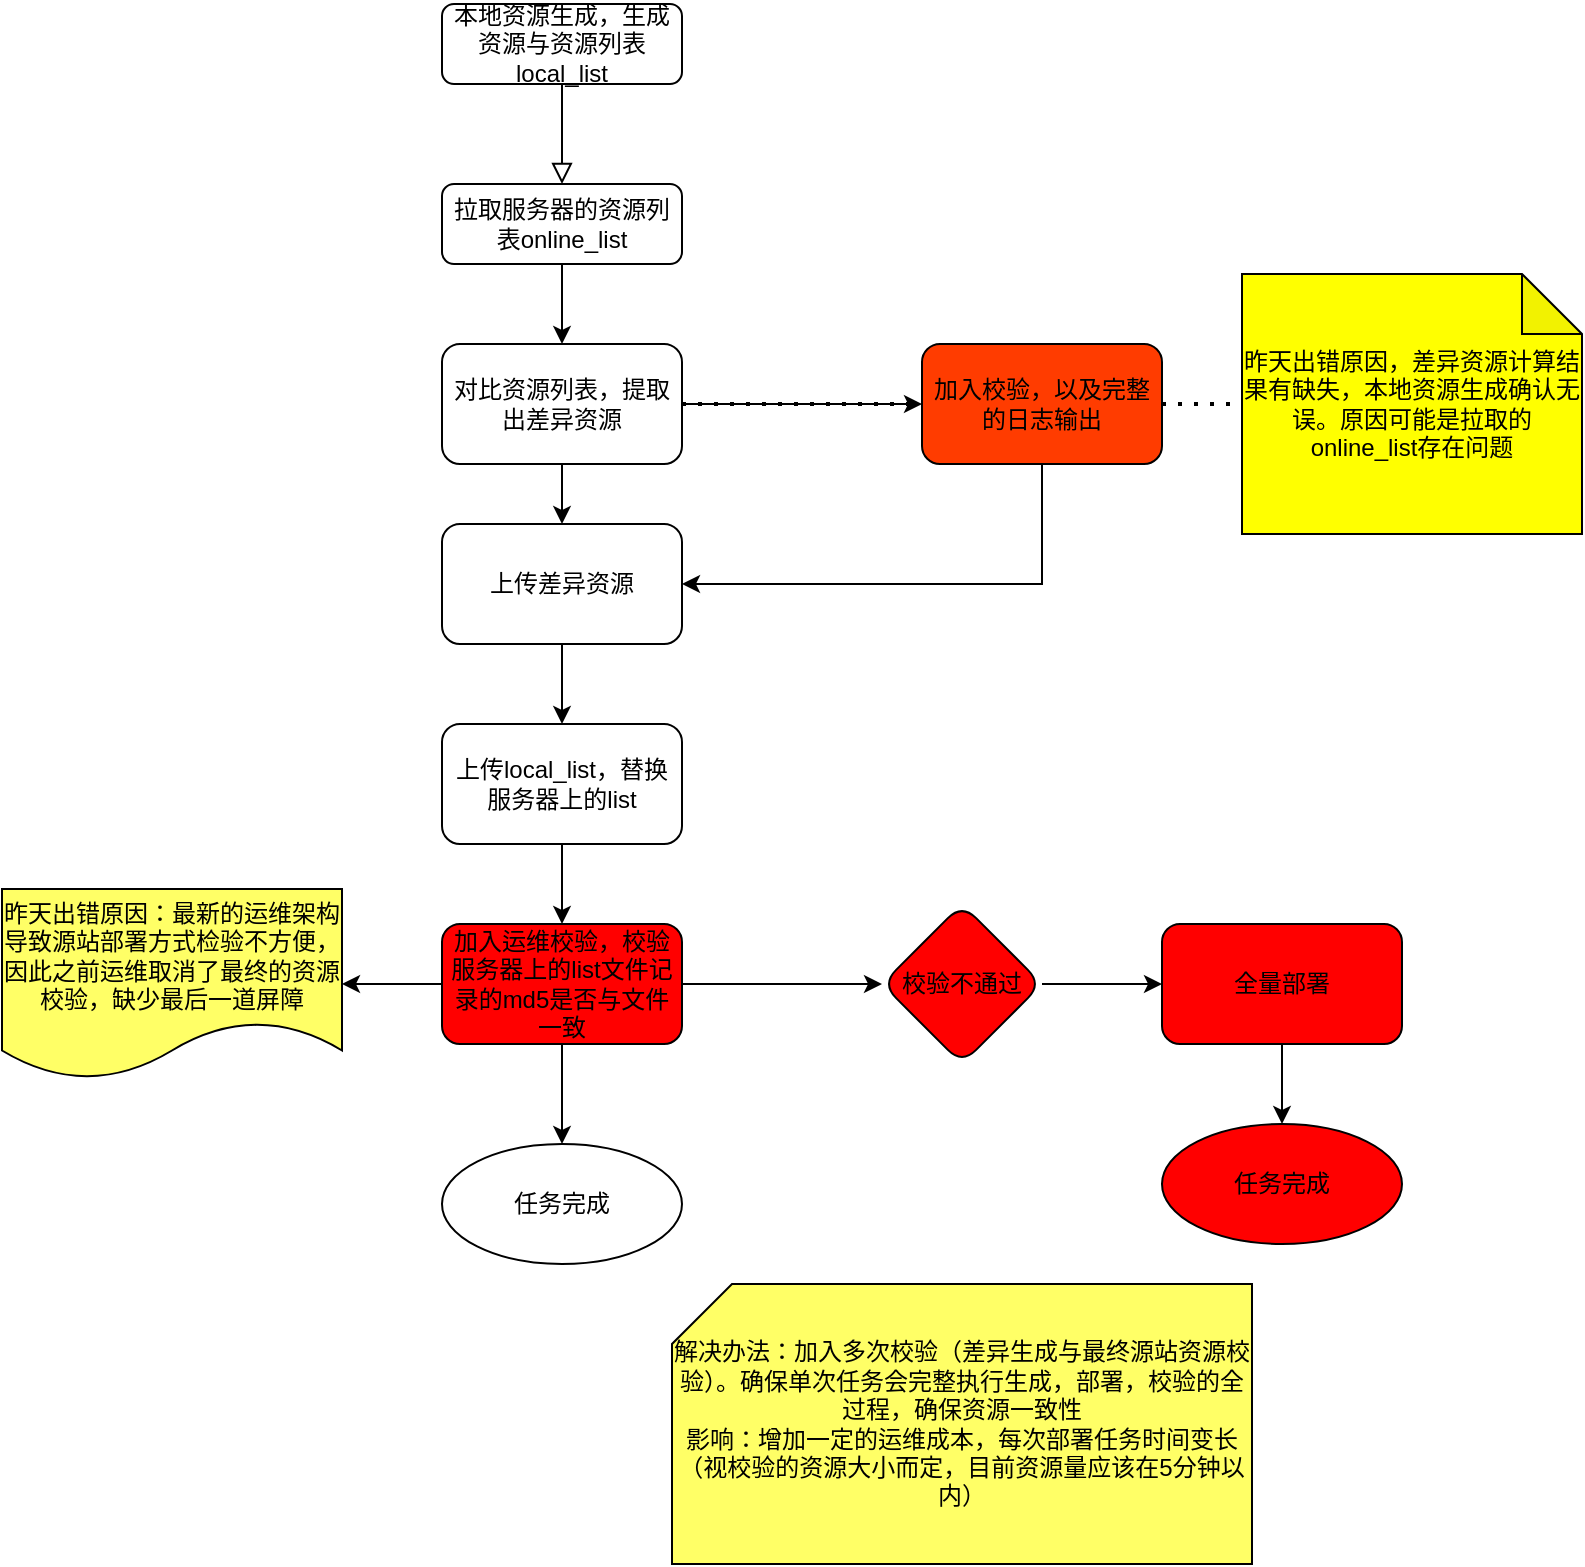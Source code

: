 <mxfile version="20.2.5" type="github">
  <diagram id="C5RBs43oDa-KdzZeNtuy" name="Page-1">
    <mxGraphModel dx="2889" dy="1154" grid="1" gridSize="10" guides="1" tooltips="1" connect="1" arrows="1" fold="1" page="1" pageScale="1" pageWidth="827" pageHeight="1169" math="0" shadow="0">
      <root>
        <mxCell id="WIyWlLk6GJQsqaUBKTNV-0" />
        <mxCell id="WIyWlLk6GJQsqaUBKTNV-1" parent="WIyWlLk6GJQsqaUBKTNV-0" />
        <mxCell id="WIyWlLk6GJQsqaUBKTNV-2" value="" style="rounded=0;html=1;jettySize=auto;orthogonalLoop=1;fontSize=11;endArrow=block;endFill=0;endSize=8;strokeWidth=1;shadow=0;labelBackgroundColor=none;edgeStyle=orthogonalEdgeStyle;" parent="WIyWlLk6GJQsqaUBKTNV-1" source="WIyWlLk6GJQsqaUBKTNV-3" edge="1">
          <mxGeometry relative="1" as="geometry">
            <mxPoint x="220" y="170" as="targetPoint" />
          </mxGeometry>
        </mxCell>
        <mxCell id="WIyWlLk6GJQsqaUBKTNV-3" value="本地资源生成，生成资源与资源列表local_list" style="rounded=1;whiteSpace=wrap;html=1;fontSize=12;glass=0;strokeWidth=1;shadow=0;" parent="WIyWlLk6GJQsqaUBKTNV-1" vertex="1">
          <mxGeometry x="160" y="80" width="120" height="40" as="geometry" />
        </mxCell>
        <mxCell id="7_esvoWY841IkbyZ4QoX-1" value="" style="edgeStyle=orthogonalEdgeStyle;rounded=0;orthogonalLoop=1;jettySize=auto;html=1;" edge="1" parent="WIyWlLk6GJQsqaUBKTNV-1" source="WIyWlLk6GJQsqaUBKTNV-11" target="7_esvoWY841IkbyZ4QoX-0">
          <mxGeometry relative="1" as="geometry" />
        </mxCell>
        <mxCell id="WIyWlLk6GJQsqaUBKTNV-11" value="拉取服务器的资源列表online_list" style="rounded=1;whiteSpace=wrap;html=1;fontSize=12;glass=0;strokeWidth=1;shadow=0;" parent="WIyWlLk6GJQsqaUBKTNV-1" vertex="1">
          <mxGeometry x="160" y="170" width="120" height="40" as="geometry" />
        </mxCell>
        <mxCell id="7_esvoWY841IkbyZ4QoX-3" value="" style="edgeStyle=orthogonalEdgeStyle;rounded=0;orthogonalLoop=1;jettySize=auto;html=1;" edge="1" parent="WIyWlLk6GJQsqaUBKTNV-1" source="7_esvoWY841IkbyZ4QoX-0" target="7_esvoWY841IkbyZ4QoX-2">
          <mxGeometry relative="1" as="geometry" />
        </mxCell>
        <mxCell id="7_esvoWY841IkbyZ4QoX-28" style="edgeStyle=orthogonalEdgeStyle;rounded=0;orthogonalLoop=1;jettySize=auto;html=1;" edge="1" parent="WIyWlLk6GJQsqaUBKTNV-1" source="7_esvoWY841IkbyZ4QoX-0" target="7_esvoWY841IkbyZ4QoX-29">
          <mxGeometry relative="1" as="geometry">
            <mxPoint x="540" y="280" as="targetPoint" />
          </mxGeometry>
        </mxCell>
        <mxCell id="7_esvoWY841IkbyZ4QoX-0" value="对比资源列表，提取出差异资源" style="whiteSpace=wrap;html=1;rounded=1;glass=0;strokeWidth=1;shadow=0;" vertex="1" parent="WIyWlLk6GJQsqaUBKTNV-1">
          <mxGeometry x="160" y="250" width="120" height="60" as="geometry" />
        </mxCell>
        <mxCell id="7_esvoWY841IkbyZ4QoX-5" value="" style="edgeStyle=orthogonalEdgeStyle;rounded=0;orthogonalLoop=1;jettySize=auto;html=1;" edge="1" parent="WIyWlLk6GJQsqaUBKTNV-1" source="7_esvoWY841IkbyZ4QoX-2">
          <mxGeometry relative="1" as="geometry">
            <mxPoint x="220" y="440" as="targetPoint" />
          </mxGeometry>
        </mxCell>
        <mxCell id="7_esvoWY841IkbyZ4QoX-2" value="上传差异资源" style="whiteSpace=wrap;html=1;rounded=1;glass=0;strokeWidth=1;shadow=0;" vertex="1" parent="WIyWlLk6GJQsqaUBKTNV-1">
          <mxGeometry x="160" y="340" width="120" height="60" as="geometry" />
        </mxCell>
        <mxCell id="7_esvoWY841IkbyZ4QoX-10" value="" style="edgeStyle=orthogonalEdgeStyle;rounded=0;orthogonalLoop=1;jettySize=auto;html=1;" edge="1" parent="WIyWlLk6GJQsqaUBKTNV-1" source="7_esvoWY841IkbyZ4QoX-6" target="7_esvoWY841IkbyZ4QoX-9">
          <mxGeometry relative="1" as="geometry" />
        </mxCell>
        <mxCell id="7_esvoWY841IkbyZ4QoX-6" value="上传local_list，替换服务器上的list" style="whiteSpace=wrap;html=1;rounded=1;glass=0;strokeWidth=1;shadow=0;" vertex="1" parent="WIyWlLk6GJQsqaUBKTNV-1">
          <mxGeometry x="160" y="440" width="120" height="60" as="geometry" />
        </mxCell>
        <mxCell id="7_esvoWY841IkbyZ4QoX-14" value="" style="edgeStyle=orthogonalEdgeStyle;rounded=0;orthogonalLoop=1;jettySize=auto;html=1;" edge="1" parent="WIyWlLk6GJQsqaUBKTNV-1" source="7_esvoWY841IkbyZ4QoX-9" target="7_esvoWY841IkbyZ4QoX-13">
          <mxGeometry relative="1" as="geometry" />
        </mxCell>
        <mxCell id="7_esvoWY841IkbyZ4QoX-18" value="" style="edgeStyle=orthogonalEdgeStyle;rounded=0;orthogonalLoop=1;jettySize=auto;html=1;" edge="1" parent="WIyWlLk6GJQsqaUBKTNV-1" source="7_esvoWY841IkbyZ4QoX-9" target="7_esvoWY841IkbyZ4QoX-17">
          <mxGeometry relative="1" as="geometry" />
        </mxCell>
        <mxCell id="7_esvoWY841IkbyZ4QoX-40" value="" style="edgeStyle=orthogonalEdgeStyle;rounded=0;orthogonalLoop=1;jettySize=auto;html=1;" edge="1" parent="WIyWlLk6GJQsqaUBKTNV-1" source="7_esvoWY841IkbyZ4QoX-9" target="7_esvoWY841IkbyZ4QoX-39">
          <mxGeometry relative="1" as="geometry" />
        </mxCell>
        <mxCell id="7_esvoWY841IkbyZ4QoX-9" value="加入运维校验，校验服务器上的list文件记录的md5是否与文件一致" style="rounded=1;whiteSpace=wrap;html=1;fillColor=#FF0000;" vertex="1" parent="WIyWlLk6GJQsqaUBKTNV-1">
          <mxGeometry x="160" y="540" width="120" height="60" as="geometry" />
        </mxCell>
        <mxCell id="7_esvoWY841IkbyZ4QoX-13" value="任务完成" style="ellipse;whiteSpace=wrap;html=1;rounded=1;" vertex="1" parent="WIyWlLk6GJQsqaUBKTNV-1">
          <mxGeometry x="160" y="650" width="120" height="60" as="geometry" />
        </mxCell>
        <mxCell id="7_esvoWY841IkbyZ4QoX-20" value="" style="edgeStyle=orthogonalEdgeStyle;rounded=0;orthogonalLoop=1;jettySize=auto;html=1;" edge="1" parent="WIyWlLk6GJQsqaUBKTNV-1" source="7_esvoWY841IkbyZ4QoX-17" target="7_esvoWY841IkbyZ4QoX-19">
          <mxGeometry relative="1" as="geometry" />
        </mxCell>
        <mxCell id="7_esvoWY841IkbyZ4QoX-17" value="校验不通过" style="rhombus;whiteSpace=wrap;html=1;fillColor=#FF0000;rounded=1;" vertex="1" parent="WIyWlLk6GJQsqaUBKTNV-1">
          <mxGeometry x="380" y="530" width="80" height="80" as="geometry" />
        </mxCell>
        <mxCell id="7_esvoWY841IkbyZ4QoX-23" value="" style="edgeStyle=orthogonalEdgeStyle;rounded=0;orthogonalLoop=1;jettySize=auto;html=1;" edge="1" parent="WIyWlLk6GJQsqaUBKTNV-1" source="7_esvoWY841IkbyZ4QoX-19" target="7_esvoWY841IkbyZ4QoX-22">
          <mxGeometry relative="1" as="geometry" />
        </mxCell>
        <mxCell id="7_esvoWY841IkbyZ4QoX-19" value="全量部署" style="whiteSpace=wrap;html=1;fillColor=#FF0000;rounded=1;" vertex="1" parent="WIyWlLk6GJQsqaUBKTNV-1">
          <mxGeometry x="520" y="540" width="120" height="60" as="geometry" />
        </mxCell>
        <mxCell id="7_esvoWY841IkbyZ4QoX-22" value="任务完成" style="ellipse;whiteSpace=wrap;html=1;fillColor=#FF0000;rounded=1;" vertex="1" parent="WIyWlLk6GJQsqaUBKTNV-1">
          <mxGeometry x="520" y="640" width="120" height="60" as="geometry" />
        </mxCell>
        <mxCell id="7_esvoWY841IkbyZ4QoX-26" value="昨天出错原因，差异资源计算结果有缺失，本地资源生成确认无误。原因可能是拉取的online_list存在问题" style="shape=note;whiteSpace=wrap;html=1;backgroundOutline=1;darkOpacity=0.05;fillColor=#FFFF00;" vertex="1" parent="WIyWlLk6GJQsqaUBKTNV-1">
          <mxGeometry x="560" y="215" width="170" height="130" as="geometry" />
        </mxCell>
        <mxCell id="7_esvoWY841IkbyZ4QoX-30" style="edgeStyle=orthogonalEdgeStyle;rounded=0;orthogonalLoop=1;jettySize=auto;html=1;entryX=1;entryY=0.5;entryDx=0;entryDy=0;exitX=0.5;exitY=1;exitDx=0;exitDy=0;" edge="1" parent="WIyWlLk6GJQsqaUBKTNV-1" source="7_esvoWY841IkbyZ4QoX-29" target="7_esvoWY841IkbyZ4QoX-2">
          <mxGeometry relative="1" as="geometry" />
        </mxCell>
        <mxCell id="7_esvoWY841IkbyZ4QoX-34" value="解决办法：加入多次校验（差异生成与最终源站资源校验）。确保单次任务会完整执行生成，部署，校验的全过程，确保资源一致性&lt;br&gt;影响：增加一定的运维成本，每次部署任务时间变长（视校验的资源大小而定，目前资源量应该在5分钟以内）" style="shape=card;whiteSpace=wrap;html=1;fillColor=#FFFF66;" vertex="1" parent="WIyWlLk6GJQsqaUBKTNV-1">
          <mxGeometry x="275" y="720" width="290" height="140" as="geometry" />
        </mxCell>
        <mxCell id="7_esvoWY841IkbyZ4QoX-38" value="" style="endArrow=none;dashed=1;html=1;dashPattern=1 3;strokeWidth=2;rounded=0;exitX=1;exitY=0.5;exitDx=0;exitDy=0;" edge="1" parent="WIyWlLk6GJQsqaUBKTNV-1" source="7_esvoWY841IkbyZ4QoX-0" target="7_esvoWY841IkbyZ4QoX-26">
          <mxGeometry width="50" height="50" relative="1" as="geometry">
            <mxPoint x="390" y="400" as="sourcePoint" />
            <mxPoint x="440" y="350" as="targetPoint" />
          </mxGeometry>
        </mxCell>
        <mxCell id="7_esvoWY841IkbyZ4QoX-29" value="加入校验，以及完整的日志输出" style="rounded=1;whiteSpace=wrap;html=1;fillColor=#FF3C00;" vertex="1" parent="WIyWlLk6GJQsqaUBKTNV-1">
          <mxGeometry x="400" y="250" width="120" height="60" as="geometry" />
        </mxCell>
        <mxCell id="7_esvoWY841IkbyZ4QoX-39" value="昨天出错原因：最新的运维架构导致源站部署方式检验不方便，因此之前运维取消了最终的资源校验，缺少最后一道屏障" style="shape=document;whiteSpace=wrap;html=1;boundedLbl=1;fillColor=#FFFF66;" vertex="1" parent="WIyWlLk6GJQsqaUBKTNV-1">
          <mxGeometry x="-60" y="522.5" width="170" height="95" as="geometry" />
        </mxCell>
      </root>
    </mxGraphModel>
  </diagram>
</mxfile>
